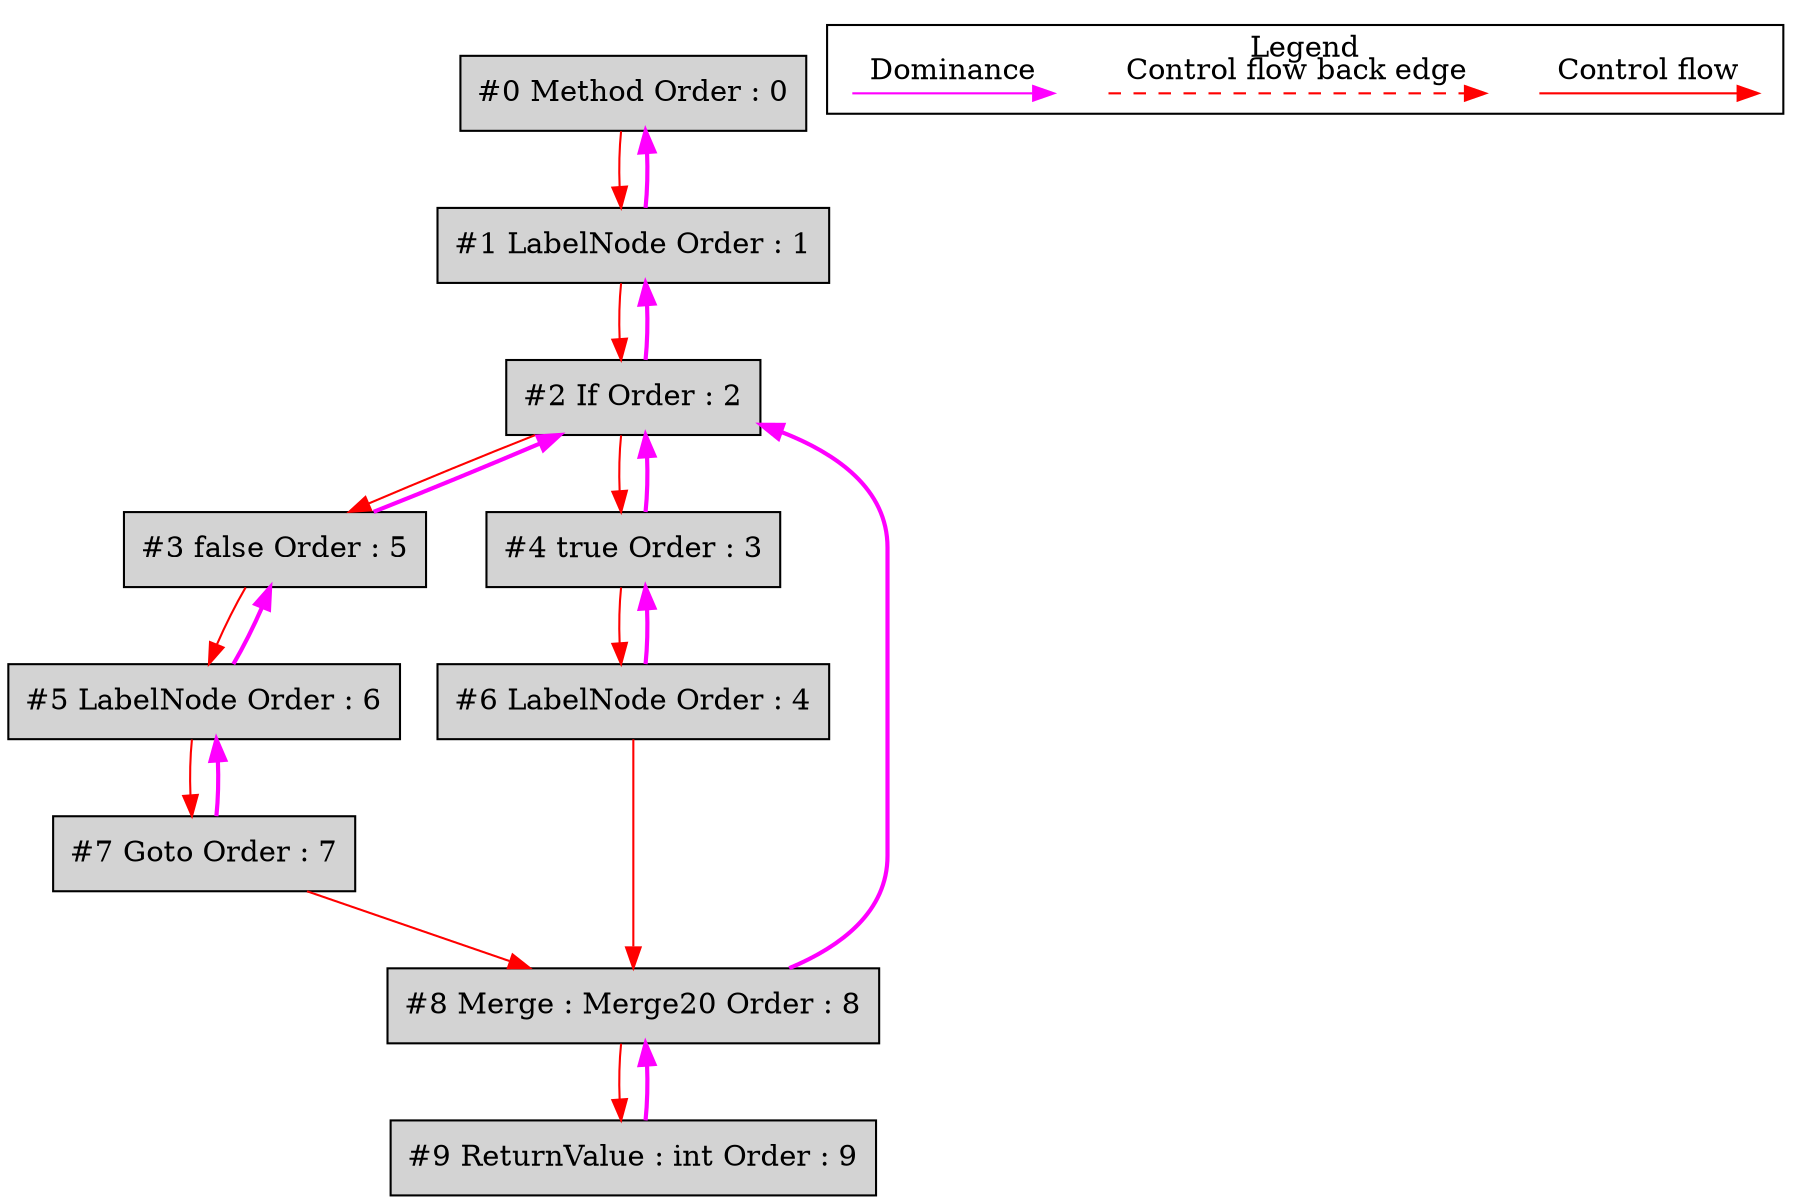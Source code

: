 digraph debugoutput {
 ordering="in";
 node0[label="#0 Method Order : 0",shape=box, fillcolor=lightgrey, style=filled];
 node1[label="#1 LabelNode Order : 1",shape=box, fillcolor=lightgrey, style=filled];
 node1 -> node0[dir="forward" color="fuchsia" penwidth="2"];
 node0 -> node1[labeldistance=2, color=red, fontcolor=red];
 node2[label="#2 If Order : 2",shape=box, fillcolor=lightgrey, style=filled];
 node2 -> node1[dir="forward" color="fuchsia" penwidth="2"];
 node1 -> node2[labeldistance=2, color=red, fontcolor=red];
 node3[label="#3 false Order : 5",shape=box, fillcolor=lightgrey, style=filled];
 node3 -> node2[dir="forward" color="fuchsia" penwidth="2"];
 node2 -> node3[labeldistance=2, color=red, fontcolor=red];
 node4[label="#4 true Order : 3",shape=box, fillcolor=lightgrey, style=filled];
 node4 -> node2[dir="forward" color="fuchsia" penwidth="2"];
 node2 -> node4[labeldistance=2, color=red, fontcolor=red];
 node5[label="#5 LabelNode Order : 6",shape=box, fillcolor=lightgrey, style=filled];
 node5 -> node3[dir="forward" color="fuchsia" penwidth="2"];
 node3 -> node5[labeldistance=2, color=red, fontcolor=red];
 node6[label="#6 LabelNode Order : 4",shape=box, fillcolor=lightgrey, style=filled];
 node6 -> node4[dir="forward" color="fuchsia" penwidth="2"];
 node4 -> node6[labeldistance=2, color=red, fontcolor=red];
 node7[label="#7 Goto Order : 7",shape=box, fillcolor=lightgrey, style=filled];
 node7 -> node5[dir="forward" color="fuchsia" penwidth="2"];
 node5 -> node7[labeldistance=2, color=red, fontcolor=red];
 node8[label="#8 Merge : Merge20 Order : 8",shape=box, fillcolor=lightgrey, style=filled];
 node8 -> node2[dir="forward" color="fuchsia" penwidth="2"];
 node7 -> node8[labeldistance=2, color=red, fontcolor=red];
 node6 -> node8[labeldistance=2, color=red, fontcolor=red];
 node9[label="#9 ReturnValue : int Order : 9",shape=box, fillcolor=lightgrey, style=filled];
 node9 -> node8[dir="forward" color="fuchsia" penwidth="2"];
 node8 -> node9[labeldistance=2, color=red, fontcolor=red];
 subgraph cluster_000 {
  label = "Legend";
  node [shape=point]
  {
   rank=same;
   c0 [style = invis];
   c1 [style = invis];
   c2 [style = invis];
   c3 [style = invis];
   d8 [style = invis];
   d9 [style = invis];

  }
  c0 -> c1 [label="Control flow", style=solid, color=red]
  c2 -> c3 [label="Control flow back edge", style=dashed, color=red]
  d8 -> d9 [label="Dominance", color=fuchsia, style=solid]
 }

}
